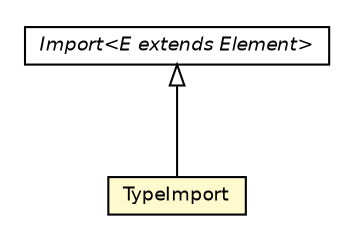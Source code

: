 #!/usr/local/bin/dot
#
# Class diagram 
# Generated by UMLGraph version 5.2 (http://www.umlgraph.org/)
#

digraph G {
	edge [fontname="Helvetica",fontsize=10,labelfontname="Helvetica",labelfontsize=10];
	node [fontname="Helvetica",fontsize=10,shape=plaintext];
	nodesep=0.25;
	ranksep=0.5;
	// chameleon.core.namespacepart.TypeImport
	c17786 [label=<<table title="chameleon.core.namespacepart.TypeImport" border="0" cellborder="1" cellspacing="0" cellpadding="2" port="p" bgcolor="lemonChiffon" href="./TypeImport.html">
		<tr><td><table border="0" cellspacing="0" cellpadding="1">
<tr><td align="center" balign="center"> TypeImport </td></tr>
		</table></td></tr>
		</table>>, fontname="Helvetica", fontcolor="black", fontsize=9.0];
	// chameleon.core.namespacepart.Import<E extends chameleon.core.element.Element>
	c17794 [label=<<table title="chameleon.core.namespacepart.Import" border="0" cellborder="1" cellspacing="0" cellpadding="2" port="p" href="./Import.html">
		<tr><td><table border="0" cellspacing="0" cellpadding="1">
<tr><td align="center" balign="center"><font face="Helvetica-Oblique"> Import&lt;E extends Element&gt; </font></td></tr>
		</table></td></tr>
		</table>>, fontname="Helvetica", fontcolor="black", fontsize=9.0];
	//chameleon.core.namespacepart.TypeImport extends chameleon.core.namespacepart.Import<chameleon.core.namespacepart.TypeImport>
	c17794:p -> c17786:p [dir=back,arrowtail=empty];
}

